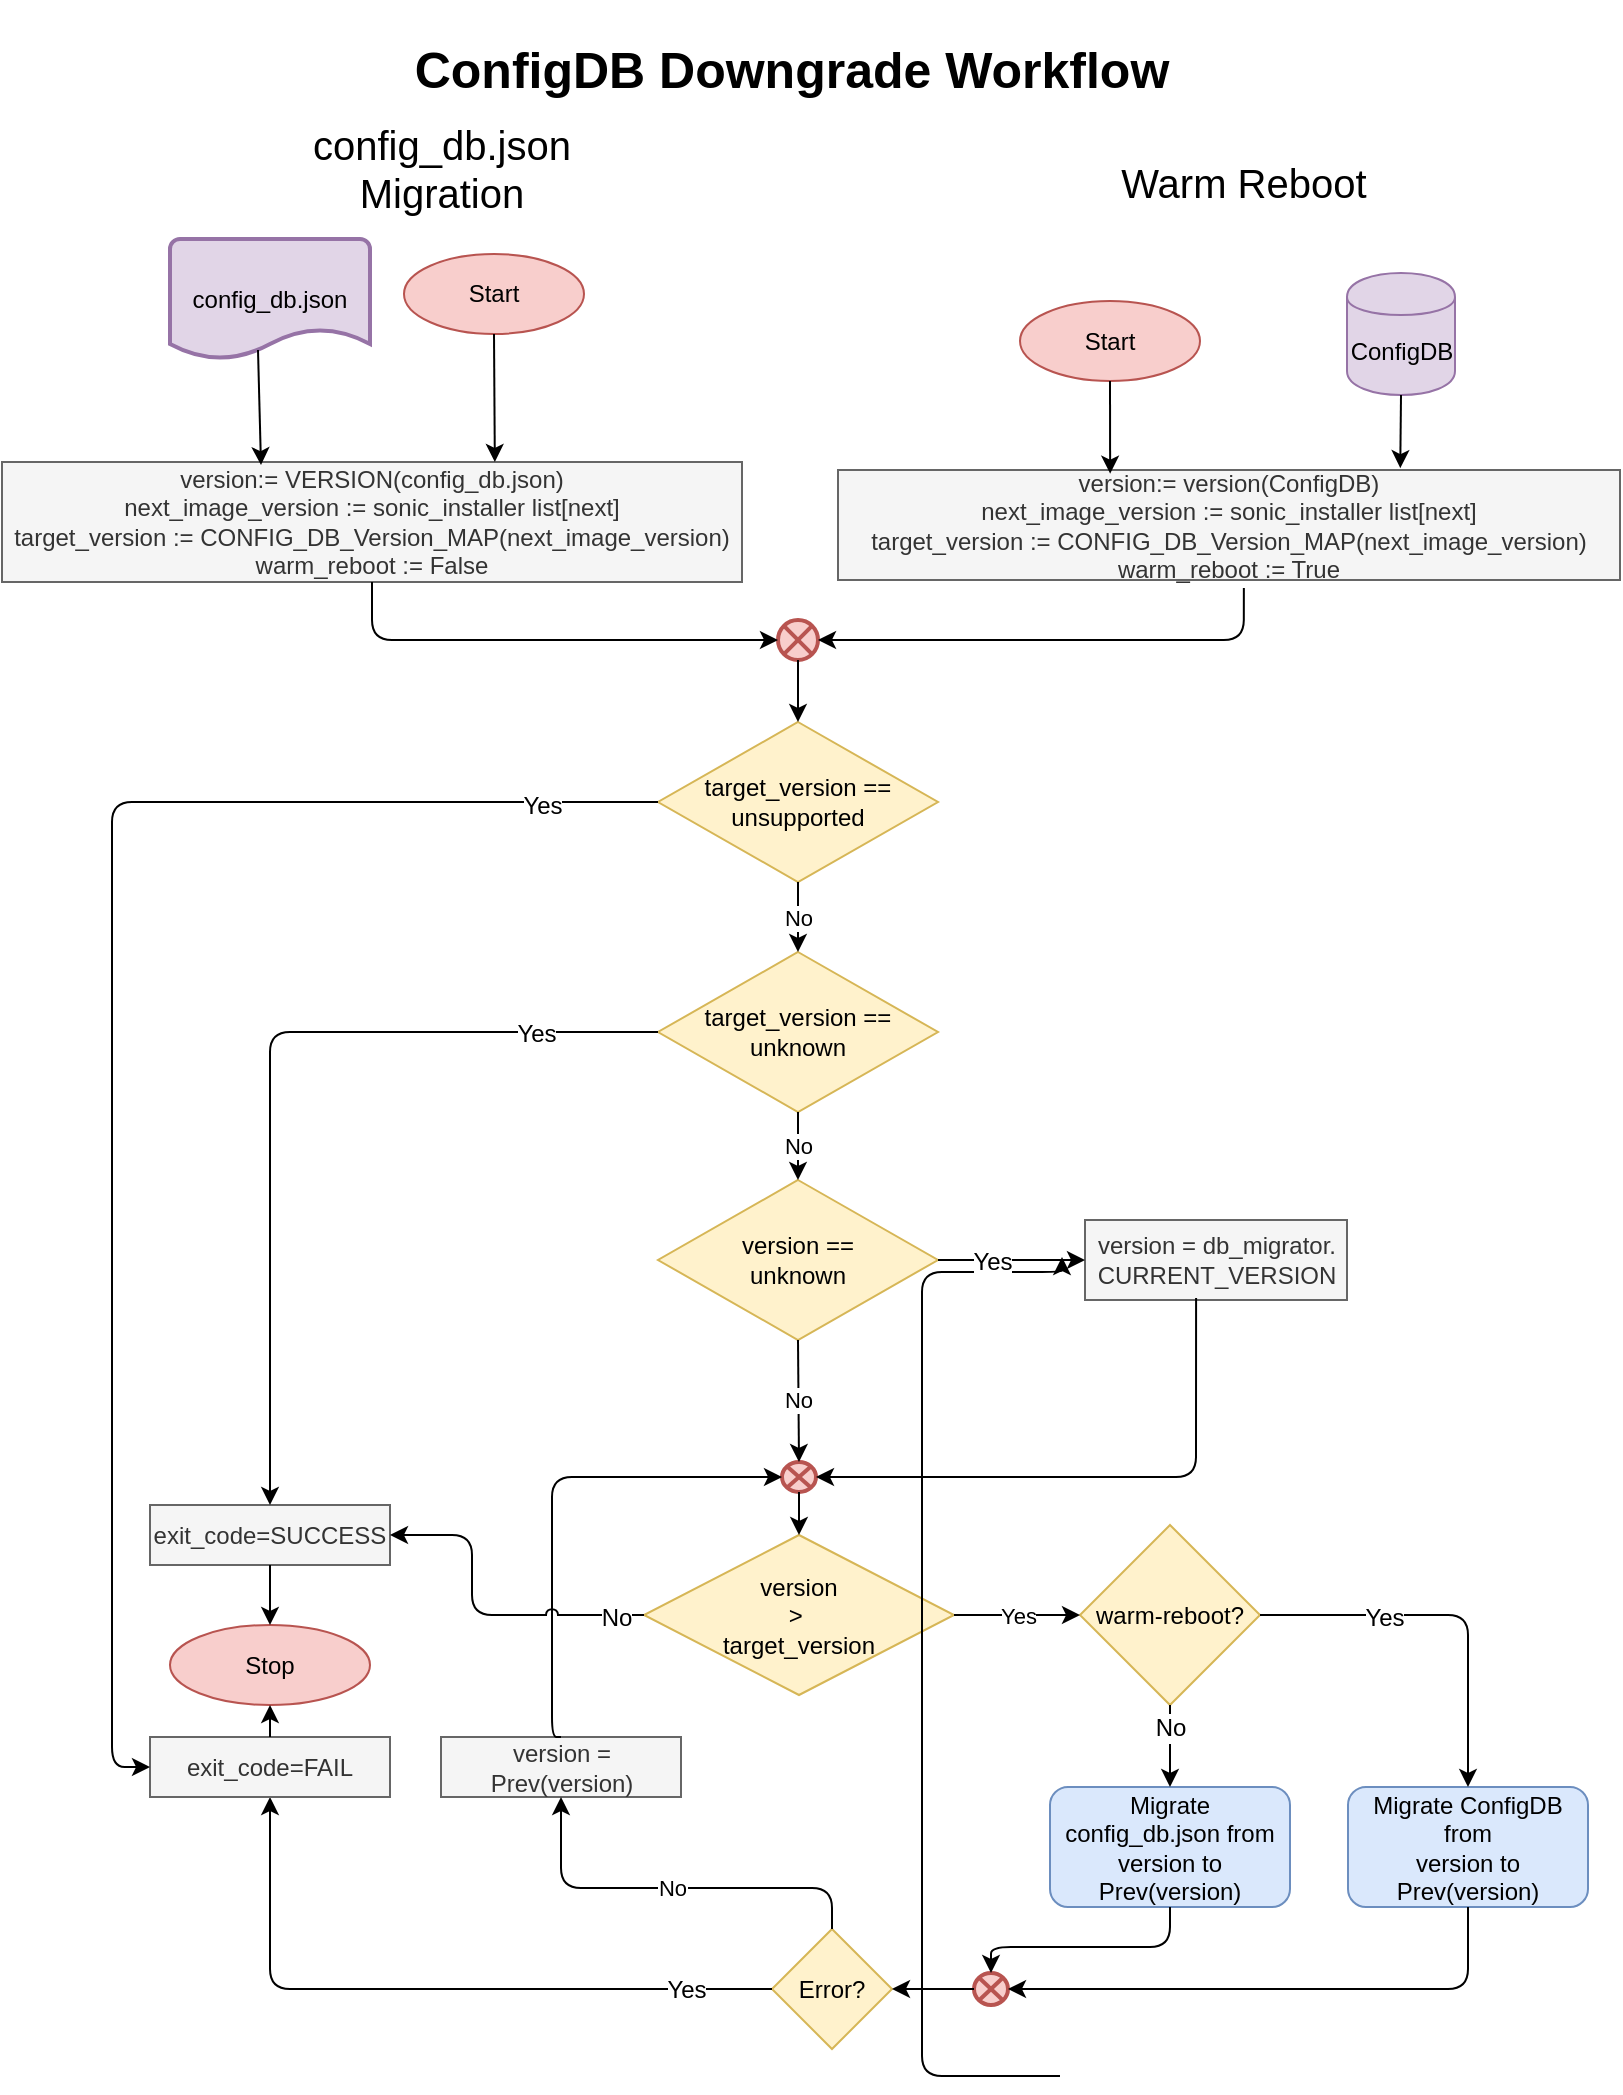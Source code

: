 <mxfile pages="1" version="11.2.5" type="device"><diagram id="z25dVJjlCroCp9S3r4dT" name="Page-1"><mxGraphModel dx="1422" dy="783" grid="1" gridSize="10" guides="1" tooltips="1" connect="1" arrows="1" fold="1" page="1" pageScale="1" pageWidth="850" pageHeight="1100" math="0" shadow="0"><root><mxCell id="0"/><mxCell id="1" parent="0"/><mxCell id="hAdUcqmCMRKOD7Y5Qmrc-1" value="config_db.json" style="strokeWidth=2;html=1;shape=mxgraph.flowchart.document2;whiteSpace=wrap;size=0.25;fillColor=#e1d5e7;strokeColor=#9673a6;" parent="1" vertex="1"><mxGeometry x="89" y="129.5" width="100" height="60" as="geometry"/></mxCell><mxCell id="hAdUcqmCMRKOD7Y5Qmrc-2" value="version&lt;br&gt;&amp;gt;&amp;nbsp;&lt;br&gt;target_version" style="rhombus;whiteSpace=wrap;html=1;fillColor=#fff2cc;strokeColor=#d6b656;" parent="1" vertex="1"><mxGeometry x="326" y="777.5" width="155" height="80" as="geometry"/></mxCell><mxCell id="hAdUcqmCMRKOD7Y5Qmrc-5" value="version:= VERSION(config_db.json)&lt;br&gt;next_image_version := sonic_installer list[next]&lt;br&gt;target_version := CONFIG_DB_Version_MAP(next_image_version)&lt;br&gt;warm_reboot := False" style="rounded=0;whiteSpace=wrap;html=1;fillColor=#f5f5f5;strokeColor=#666666;fontColor=#333333;" parent="1" vertex="1"><mxGeometry x="5" y="241" width="370" height="60" as="geometry"/></mxCell><mxCell id="hAdUcqmCMRKOD7Y5Qmrc-14" value="Migrate config_db.json from&lt;br&gt;version to Prev(version)" style="rounded=1;whiteSpace=wrap;html=1;fillColor=#dae8fc;strokeColor=#6c8ebf;" parent="1" vertex="1"><mxGeometry x="529" y="903.5" width="120" height="60" as="geometry"/></mxCell><mxCell id="hAdUcqmCMRKOD7Y5Qmrc-16" value="version = Prev(version)" style="rounded=0;whiteSpace=wrap;html=1;fillColor=#f5f5f5;strokeColor=#666666;fontColor=#333333;" parent="1" vertex="1"><mxGeometry x="224.5" y="878.5" width="120" height="30" as="geometry"/></mxCell><mxCell id="hAdUcqmCMRKOD7Y5Qmrc-19" value="Stop" style="ellipse;whiteSpace=wrap;html=1;fillColor=#f8cecc;strokeColor=#b85450;" parent="1" vertex="1"><mxGeometry x="89" y="822.5" width="100" height="40" as="geometry"/></mxCell><mxCell id="hAdUcqmCMRKOD7Y5Qmrc-22" value="Start" style="ellipse;whiteSpace=wrap;html=1;fillColor=#f8cecc;strokeColor=#b85450;" parent="1" vertex="1"><mxGeometry x="206" y="137" width="90" height="40" as="geometry"/></mxCell><mxCell id="hAdUcqmCMRKOD7Y5Qmrc-25" value="&lt;font style=&quot;font-size: 25px&quot;&gt;&lt;b&gt;ConfigDB Downgrade Workflow&lt;/b&gt;&lt;/font&gt;" style="text;html=1;strokeColor=none;fillColor=none;align=center;verticalAlign=middle;whiteSpace=wrap;rounded=0;" parent="1" vertex="1"><mxGeometry x="160" y="10" width="480" height="68" as="geometry"/></mxCell><mxCell id="Ena25KfMu-8ZW1SrHO9h-14" value="ConfigDB" style="shape=cylinder;whiteSpace=wrap;html=1;boundedLbl=1;backgroundOutline=1;fillColor=#e1d5e7;strokeColor=#9673a6;" parent="1" vertex="1"><mxGeometry x="677.5" y="146.5" width="54" height="61" as="geometry"/></mxCell><mxCell id="Ena25KfMu-8ZW1SrHO9h-16" value="" style="verticalLabelPosition=bottom;verticalAlign=top;html=1;strokeWidth=2;shape=mxgraph.flowchart.or;fillColor=#f8cecc;strokeColor=#b85450;" parent="1" vertex="1"><mxGeometry x="395" y="741" width="17" height="15" as="geometry"/></mxCell><mxCell id="Ena25KfMu-8ZW1SrHO9h-20" value="version:= version(ConfigDB)&lt;br&gt;next_image_version := sonic_installer list[next]&lt;br&gt;target_version := CONFIG_DB_Version_MAP(next_image_version)&lt;br&gt;warm_reboot := True" style="rounded=0;whiteSpace=wrap;html=1;fillColor=#f5f5f5;strokeColor=#666666;fontColor=#333333;" parent="1" vertex="1"><mxGeometry x="423" y="245" width="391" height="55" as="geometry"/></mxCell><mxCell id="QVkGu1lQxgN8ziikk5qY-71" value="Start" style="ellipse;whiteSpace=wrap;html=1;fillColor=#f8cecc;strokeColor=#b85450;" parent="1" vertex="1"><mxGeometry x="514" y="160.5" width="90" height="40" as="geometry"/></mxCell><mxCell id="QVkGu1lQxgN8ziikk5qY-75" value="" style="edgeStyle=segmentEdgeStyle;endArrow=classic;html=1;exitX=0;exitY=0.5;exitDx=0;exitDy=0;entryX=-0.061;entryY=0.3;entryDx=0;entryDy=0;entryPerimeter=0;" parent="1" target="QVkGu1lQxgN8ziikk5qY-83" edge="1"><mxGeometry width="50" height="50" relative="1" as="geometry"><mxPoint x="534" y="1048" as="sourcePoint"/><mxPoint x="535" y="638.5" as="targetPoint"/><Array as="points"><mxPoint x="465" y="1048"/><mxPoint x="465" y="646"/></Array></mxGeometry></mxCell><mxCell id="QVkGu1lQxgN8ziikk5qY-89" value="&lt;font style=&quot;font-size: 20px&quot;&gt;Warm Reboot&lt;/font&gt;" style="text;html=1;strokeColor=none;fillColor=none;align=center;verticalAlign=middle;whiteSpace=wrap;rounded=0;" parent="1" vertex="1"><mxGeometry x="554.5" y="90.5" width="142" height="20" as="geometry"/></mxCell><mxCell id="QVkGu1lQxgN8ziikk5qY-90" value="&lt;span style=&quot;font-weight: normal&quot;&gt;&lt;font style=&quot;font-size: 20px&quot;&gt;config_db.json Migration&lt;/font&gt;&lt;/span&gt;" style="text;html=1;strokeColor=none;fillColor=none;align=center;verticalAlign=middle;whiteSpace=wrap;rounded=0;fontStyle=1" parent="1" vertex="1"><mxGeometry x="153.5" y="83.5" width="142" height="20" as="geometry"/></mxCell><mxCell id="QVkGu1lQxgN8ziikk5qY-91" value="" style="endArrow=classic;html=1;exitX=0.5;exitY=1;exitDx=0;exitDy=0;entryX=0.666;entryY=0;entryDx=0;entryDy=0;entryPerimeter=0;" parent="1" source="hAdUcqmCMRKOD7Y5Qmrc-22" target="hAdUcqmCMRKOD7Y5Qmrc-5" edge="1"><mxGeometry width="50" height="50" relative="1" as="geometry"><mxPoint x="10" y="867" as="sourcePoint"/><mxPoint x="250.89" y="270.014" as="targetPoint"/></mxGeometry></mxCell><mxCell id="QVkGu1lQxgN8ziikk5qY-92" value="" style="endArrow=classic;html=1;exitX=0.5;exitY=1;exitDx=0;exitDy=0;exitPerimeter=0;entryX=0.5;entryY=0;entryDx=0;entryDy=0;" parent="1" source="Ena25KfMu-8ZW1SrHO9h-16" target="hAdUcqmCMRKOD7Y5Qmrc-2" edge="1"><mxGeometry width="50" height="50" relative="1" as="geometry"><mxPoint x="174.5" y="1126" as="sourcePoint"/><mxPoint x="224.5" y="1076" as="targetPoint"/></mxGeometry></mxCell><mxCell id="QVkGu1lQxgN8ziikk5qY-94" value="" style="endArrow=classic;html=1;exitX=0.44;exitY=0.925;exitDx=0;exitDy=0;entryX=0.35;entryY=0.026;entryDx=0;entryDy=0;entryPerimeter=0;exitPerimeter=0;" parent="1" source="hAdUcqmCMRKOD7Y5Qmrc-1" target="hAdUcqmCMRKOD7Y5Qmrc-5" edge="1"><mxGeometry width="50" height="50" relative="1" as="geometry"><mxPoint x="261" y="187" as="sourcePoint"/><mxPoint x="133.97" y="266.972" as="targetPoint"/></mxGeometry></mxCell><mxCell id="QVkGu1lQxgN8ziikk5qY-95" value="" style="endArrow=classic;html=1;exitX=0.5;exitY=1;exitDx=0;exitDy=0;entryX=0.348;entryY=0.033;entryDx=0;entryDy=0;entryPerimeter=0;" parent="1" source="QVkGu1lQxgN8ziikk5qY-71" target="Ena25KfMu-8ZW1SrHO9h-20" edge="1"><mxGeometry width="50" height="50" relative="1" as="geometry"><mxPoint x="261" y="187" as="sourcePoint"/><mxPoint x="260.89" y="280.014" as="targetPoint"/></mxGeometry></mxCell><mxCell id="QVkGu1lQxgN8ziikk5qY-96" value="" style="endArrow=classic;html=1;exitX=0.5;exitY=1;exitDx=0;exitDy=0;entryX=0.719;entryY=-0.017;entryDx=0;entryDy=0;entryPerimeter=0;" parent="1" source="Ena25KfMu-8ZW1SrHO9h-14" target="Ena25KfMu-8ZW1SrHO9h-20" edge="1"><mxGeometry width="50" height="50" relative="1" as="geometry"><mxPoint x="565" y="194.5" as="sourcePoint"/><mxPoint x="566.068" y="289.98" as="targetPoint"/></mxGeometry></mxCell><mxCell id="13Dj9Y-PcWgo77R-pO07-1" value="Error?" style="rhombus;whiteSpace=wrap;html=1;fillColor=#fff2cc;strokeColor=#d6b656;" parent="1" vertex="1"><mxGeometry x="390" y="974.5" width="60" height="60" as="geometry"/></mxCell><mxCell id="13Dj9Y-PcWgo77R-pO07-2" value="" style="edgeStyle=segmentEdgeStyle;endArrow=classic;html=1;exitX=0;exitY=0.5;exitDx=0;exitDy=0;entryX=0.5;entryY=1;entryDx=0;entryDy=0;" parent="1" source="13Dj9Y-PcWgo77R-pO07-1" target="13Dj9Y-PcWgo77R-pO07-12" edge="1"><mxGeometry width="50" height="50" relative="1" as="geometry"><mxPoint x="268" y="1019.5" as="sourcePoint"/><mxPoint x="217" y="949.5" as="targetPoint"/><Array as="points"><mxPoint x="139" y="1004.5"/></Array></mxGeometry></mxCell><mxCell id="13Dj9Y-PcWgo77R-pO07-3" value="Yes" style="text;html=1;resizable=0;points=[];align=center;verticalAlign=middle;labelBackgroundColor=#ffffff;" parent="13Dj9Y-PcWgo77R-pO07-2" vertex="1" connectable="0"><mxGeometry x="-0.751" relative="1" as="geometry"><mxPoint as="offset"/></mxGeometry></mxCell><mxCell id="13Dj9Y-PcWgo77R-pO07-12" value="exit_code=FAIL" style="rounded=0;whiteSpace=wrap;html=1;fillColor=#f5f5f5;strokeColor=#666666;fontColor=#333333;" parent="1" vertex="1"><mxGeometry x="79" y="878.5" width="120" height="30" as="geometry"/></mxCell><mxCell id="13Dj9Y-PcWgo77R-pO07-13" value="" style="endArrow=classic;html=1;exitX=0.5;exitY=0;exitDx=0;exitDy=0;entryX=0.5;entryY=1;entryDx=0;entryDy=0;" parent="1" source="13Dj9Y-PcWgo77R-pO07-12" target="hAdUcqmCMRKOD7Y5Qmrc-19" edge="1"><mxGeometry width="50" height="50" relative="1" as="geometry"><mxPoint x="224" y="918.5" as="sourcePoint"/><mxPoint x="224.5" y="1148.5" as="targetPoint"/></mxGeometry></mxCell><mxCell id="13Dj9Y-PcWgo77R-pO07-14" value="exit_code=SUCCESS" style="rounded=0;whiteSpace=wrap;html=1;fillColor=#f5f5f5;strokeColor=#666666;fontColor=#333333;" parent="1" vertex="1"><mxGeometry x="79" y="762.5" width="120" height="30" as="geometry"/></mxCell><mxCell id="13Dj9Y-PcWgo77R-pO07-15" value="" style="endArrow=classic;html=1;exitX=0.5;exitY=1;exitDx=0;exitDy=0;entryX=0.5;entryY=0;entryDx=0;entryDy=0;" parent="1" source="13Dj9Y-PcWgo77R-pO07-14" target="hAdUcqmCMRKOD7Y5Qmrc-19" edge="1"><mxGeometry width="50" height="50" relative="1" as="geometry"><mxPoint x="224" y="823.5" as="sourcePoint"/><mxPoint x="214.5" y="1148.5" as="targetPoint"/></mxGeometry></mxCell><mxCell id="13Dj9Y-PcWgo77R-pO07-20" value="target_version ==&lt;br&gt;unknown" style="rhombus;whiteSpace=wrap;html=1;fillColor=#fff2cc;strokeColor=#d6b656;" parent="1" vertex="1"><mxGeometry x="333" y="486" width="140" height="80" as="geometry"/></mxCell><mxCell id="13Dj9Y-PcWgo77R-pO07-22" value="version ==&lt;br&gt;unknown" style="rhombus;whiteSpace=wrap;html=1;fillColor=#fff2cc;strokeColor=#d6b656;" parent="1" vertex="1"><mxGeometry x="333" y="600" width="140" height="80" as="geometry"/></mxCell><mxCell id="13Dj9Y-PcWgo77R-pO07-23" value="No" style="endArrow=classic;html=1;exitX=0.5;exitY=1;exitDx=0;exitDy=0;entryX=0.5;entryY=0;entryDx=0;entryDy=0;entryPerimeter=0;" parent="1" source="13Dj9Y-PcWgo77R-pO07-22" target="Ena25KfMu-8ZW1SrHO9h-16" edge="1"><mxGeometry width="50" height="50" relative="1" as="geometry"><mxPoint x="174" y="1193.5" as="sourcePoint"/><mxPoint x="224" y="1143.5" as="targetPoint"/></mxGeometry></mxCell><mxCell id="13Dj9Y-PcWgo77R-pO07-42" value="version = db_migrator.&lt;br&gt;CURRENT_VERSION" style="rounded=0;whiteSpace=wrap;html=1;fillColor=#f5f5f5;strokeColor=#666666;fontColor=#333333;" parent="1" vertex="1"><mxGeometry x="546.5" y="620" width="131" height="40" as="geometry"/></mxCell><mxCell id="13Dj9Y-PcWgo77R-pO07-46" value="" style="edgeStyle=segmentEdgeStyle;endArrow=classic;html=1;exitX=0.424;exitY=0.975;exitDx=0;exitDy=0;exitPerimeter=0;entryX=1;entryY=0.5;entryDx=0;entryDy=0;entryPerimeter=0;" parent="1" source="13Dj9Y-PcWgo77R-pO07-42" target="Ena25KfMu-8ZW1SrHO9h-16" edge="1"><mxGeometry width="50" height="50" relative="1" as="geometry"><mxPoint x="286" y="761" as="sourcePoint"/><mxPoint x="480" y="723.5" as="targetPoint"/><Array as="points"><mxPoint x="602" y="749"/></Array></mxGeometry></mxCell><mxCell id="D6K5-p97V1naWGEtts57-1" value="target_version ==&lt;br&gt;unsupported" style="rhombus;whiteSpace=wrap;html=1;fillColor=#fff2cc;strokeColor=#d6b656;" parent="1" vertex="1"><mxGeometry x="333" y="371" width="140" height="80" as="geometry"/></mxCell><mxCell id="D6K5-p97V1naWGEtts57-8" value="No" style="endArrow=classic;html=1;exitX=0.5;exitY=1;exitDx=0;exitDy=0;entryX=0.5;entryY=0;entryDx=0;entryDy=0;" parent="1" source="D6K5-p97V1naWGEtts57-1" target="13Dj9Y-PcWgo77R-pO07-20" edge="1"><mxGeometry width="50" height="50" relative="1" as="geometry"><mxPoint x="174" y="1210" as="sourcePoint"/><mxPoint x="224" y="1160" as="targetPoint"/></mxGeometry></mxCell><mxCell id="sgWTxDdPIok8Yp-oH9r5-1" value="warm-reboot?" style="rhombus;whiteSpace=wrap;html=1;fillColor=#fff2cc;strokeColor=#d6b656;" vertex="1" parent="1"><mxGeometry x="544" y="772.5" width="90" height="90" as="geometry"/></mxCell><mxCell id="sgWTxDdPIok8Yp-oH9r5-2" value="Migrate ConfigDB from&lt;br&gt;version to Prev(version)" style="rounded=1;whiteSpace=wrap;html=1;fillColor=#dae8fc;strokeColor=#6c8ebf;" vertex="1" parent="1"><mxGeometry x="678" y="903.5" width="120" height="60" as="geometry"/></mxCell><mxCell id="sgWTxDdPIok8Yp-oH9r5-3" value="Yes" style="endArrow=classic;html=1;exitX=1;exitY=0.5;exitDx=0;exitDy=0;entryX=0;entryY=0.5;entryDx=0;entryDy=0;" edge="1" parent="1" source="hAdUcqmCMRKOD7Y5Qmrc-2" target="sgWTxDdPIok8Yp-oH9r5-1"><mxGeometry width="50" height="50" relative="1" as="geometry"><mxPoint x="174" y="1193.5" as="sourcePoint"/><mxPoint x="224" y="1143.5" as="targetPoint"/></mxGeometry></mxCell><mxCell id="sgWTxDdPIok8Yp-oH9r5-4" value="" style="edgeStyle=segmentEdgeStyle;endArrow=classic;html=1;exitX=1;exitY=0.5;exitDx=0;exitDy=0;entryX=0.5;entryY=0;entryDx=0;entryDy=0;" edge="1" parent="1" source="sgWTxDdPIok8Yp-oH9r5-1" target="sgWTxDdPIok8Yp-oH9r5-2"><mxGeometry width="50" height="50" relative="1" as="geometry"><mxPoint x="748" y="808.5" as="sourcePoint"/><mxPoint x="798" y="758.5" as="targetPoint"/></mxGeometry></mxCell><mxCell id="sgWTxDdPIok8Yp-oH9r5-5" value="Yes" style="text;html=1;resizable=0;points=[];align=center;verticalAlign=middle;labelBackgroundColor=#ffffff;" vertex="1" connectable="0" parent="sgWTxDdPIok8Yp-oH9r5-4"><mxGeometry x="-0.347" y="-1" relative="1" as="geometry"><mxPoint as="offset"/></mxGeometry></mxCell><mxCell id="sgWTxDdPIok8Yp-oH9r5-6" value="" style="endArrow=classic;html=1;exitX=0.5;exitY=1;exitDx=0;exitDy=0;entryX=0.5;entryY=0;entryDx=0;entryDy=0;" edge="1" parent="1" source="sgWTxDdPIok8Yp-oH9r5-1" target="hAdUcqmCMRKOD7Y5Qmrc-14"><mxGeometry width="50" height="50" relative="1" as="geometry"><mxPoint x="174" y="1193.5" as="sourcePoint"/><mxPoint x="224" y="1143.5" as="targetPoint"/></mxGeometry></mxCell><mxCell id="sgWTxDdPIok8Yp-oH9r5-7" value="No" style="text;html=1;resizable=0;points=[];align=center;verticalAlign=middle;labelBackgroundColor=#ffffff;" vertex="1" connectable="0" parent="sgWTxDdPIok8Yp-oH9r5-6"><mxGeometry x="-0.44" relative="1" as="geometry"><mxPoint as="offset"/></mxGeometry></mxCell><mxCell id="sgWTxDdPIok8Yp-oH9r5-8" value="" style="verticalLabelPosition=bottom;verticalAlign=top;html=1;strokeWidth=2;shape=mxgraph.flowchart.or;fillColor=#f8cecc;strokeColor=#b85450;" vertex="1" parent="1"><mxGeometry x="491" y="996.5" width="17" height="16" as="geometry"/></mxCell><mxCell id="sgWTxDdPIok8Yp-oH9r5-9" value="" style="edgeStyle=segmentEdgeStyle;endArrow=classic;html=1;exitX=0.5;exitY=1;exitDx=0;exitDy=0;entryX=0.5;entryY=0;entryDx=0;entryDy=0;entryPerimeter=0;" edge="1" parent="1" source="hAdUcqmCMRKOD7Y5Qmrc-14" target="sgWTxDdPIok8Yp-oH9r5-8"><mxGeometry width="50" height="50" relative="1" as="geometry"><mxPoint x="174" y="1193.5" as="sourcePoint"/><mxPoint x="589" y="1043.5" as="targetPoint"/><Array as="points"><mxPoint x="589" y="983.5"/><mxPoint x="500" y="983.5"/></Array></mxGeometry></mxCell><mxCell id="sgWTxDdPIok8Yp-oH9r5-10" value="" style="edgeStyle=segmentEdgeStyle;endArrow=classic;html=1;exitX=0.5;exitY=1;exitDx=0;exitDy=0;entryX=1;entryY=0.5;entryDx=0;entryDy=0;entryPerimeter=0;" edge="1" parent="1" source="sgWTxDdPIok8Yp-oH9r5-2" target="sgWTxDdPIok8Yp-oH9r5-8"><mxGeometry width="50" height="50" relative="1" as="geometry"><mxPoint x="174" y="1193.5" as="sourcePoint"/><mxPoint x="224" y="1143.5" as="targetPoint"/><Array as="points"><mxPoint x="738" y="1004.5"/></Array></mxGeometry></mxCell><mxCell id="sgWTxDdPIok8Yp-oH9r5-11" value="" style="endArrow=classic;html=1;exitX=0;exitY=0.5;exitDx=0;exitDy=0;exitPerimeter=0;entryX=1;entryY=0.5;entryDx=0;entryDy=0;" edge="1" parent="1" source="sgWTxDdPIok8Yp-oH9r5-8" target="13Dj9Y-PcWgo77R-pO07-1"><mxGeometry width="50" height="50" relative="1" as="geometry"><mxPoint x="174" y="1193.5" as="sourcePoint"/><mxPoint x="224" y="1143.5" as="targetPoint"/></mxGeometry></mxCell><mxCell id="sgWTxDdPIok8Yp-oH9r5-13" value="" style="verticalLabelPosition=bottom;verticalAlign=top;html=1;strokeWidth=2;shape=mxgraph.flowchart.or;fillColor=#f8cecc;strokeColor=#b85450;" vertex="1" parent="1"><mxGeometry x="393" y="320" width="20" height="20" as="geometry"/></mxCell><mxCell id="sgWTxDdPIok8Yp-oH9r5-14" value="" style="edgeStyle=segmentEdgeStyle;endArrow=classic;html=1;exitX=0.5;exitY=1;exitDx=0;exitDy=0;entryX=0;entryY=0.5;entryDx=0;entryDy=0;entryPerimeter=0;" edge="1" parent="1" source="hAdUcqmCMRKOD7Y5Qmrc-5" target="sgWTxDdPIok8Yp-oH9r5-13"><mxGeometry width="50" height="50" relative="1" as="geometry"><mxPoint x="10" y="1210" as="sourcePoint"/><mxPoint x="300" y="390" as="targetPoint"/><Array as="points"><mxPoint x="190" y="330"/></Array></mxGeometry></mxCell><mxCell id="sgWTxDdPIok8Yp-oH9r5-15" value="" style="edgeStyle=segmentEdgeStyle;endArrow=classic;html=1;exitX=0.519;exitY=1.073;exitDx=0;exitDy=0;exitPerimeter=0;entryX=1;entryY=0.5;entryDx=0;entryDy=0;entryPerimeter=0;" edge="1" parent="1" source="Ena25KfMu-8ZW1SrHO9h-20" target="sgWTxDdPIok8Yp-oH9r5-13"><mxGeometry width="50" height="50" relative="1" as="geometry"><mxPoint x="251" y="435" as="sourcePoint"/><mxPoint x="301" y="385" as="targetPoint"/><Array as="points"><mxPoint x="626" y="330"/></Array></mxGeometry></mxCell><mxCell id="sgWTxDdPIok8Yp-oH9r5-16" value="" style="endArrow=classic;html=1;entryX=0.5;entryY=0;entryDx=0;entryDy=0;exitX=0.5;exitY=1;exitDx=0;exitDy=0;exitPerimeter=0;" edge="1" parent="1" source="sgWTxDdPIok8Yp-oH9r5-13" target="D6K5-p97V1naWGEtts57-1"><mxGeometry width="50" height="50" relative="1" as="geometry"><mxPoint x="10" y="1210" as="sourcePoint"/><mxPoint x="60" y="1160" as="targetPoint"/></mxGeometry></mxCell><mxCell id="sgWTxDdPIok8Yp-oH9r5-20" value="" style="endArrow=classic;html=1;exitX=1;exitY=0.5;exitDx=0;exitDy=0;entryX=0;entryY=0.5;entryDx=0;entryDy=0;" edge="1" parent="1" source="13Dj9Y-PcWgo77R-pO07-22" target="13Dj9Y-PcWgo77R-pO07-42"><mxGeometry width="50" height="50" relative="1" as="geometry"><mxPoint x="500" y="633.5" as="sourcePoint"/><mxPoint x="560" y="583.5" as="targetPoint"/></mxGeometry></mxCell><mxCell id="sgWTxDdPIok8Yp-oH9r5-21" value="Yes" style="text;html=1;resizable=0;points=[];align=center;verticalAlign=middle;labelBackgroundColor=#ffffff;" vertex="1" connectable="0" parent="sgWTxDdPIok8Yp-oH9r5-20"><mxGeometry x="-0.278" y="-1" relative="1" as="geometry"><mxPoint as="offset"/></mxGeometry></mxCell><mxCell id="sgWTxDdPIok8Yp-oH9r5-23" value="No" style="edgeStyle=segmentEdgeStyle;endArrow=classic;html=1;exitX=0.5;exitY=0;exitDx=0;exitDy=0;entryX=0.5;entryY=1;entryDx=0;entryDy=0;" edge="1" parent="1" source="13Dj9Y-PcWgo77R-pO07-1" target="hAdUcqmCMRKOD7Y5Qmrc-16"><mxGeometry width="50" height="50" relative="1" as="geometry"><mxPoint x="10" y="1103.5" as="sourcePoint"/><mxPoint x="60" y="1053.5" as="targetPoint"/><Array as="points"><mxPoint x="420" y="954"/><mxPoint x="285" y="954"/></Array></mxGeometry></mxCell><mxCell id="sgWTxDdPIok8Yp-oH9r5-25" value="" style="edgeStyle=segmentEdgeStyle;endArrow=classic;html=1;entryX=0;entryY=0.5;entryDx=0;entryDy=0;entryPerimeter=0;exitX=0.5;exitY=0;exitDx=0;exitDy=0;" edge="1" parent="1" source="hAdUcqmCMRKOD7Y5Qmrc-16" target="Ena25KfMu-8ZW1SrHO9h-16"><mxGeometry width="50" height="50" relative="1" as="geometry"><mxPoint x="10" y="1103.5" as="sourcePoint"/><mxPoint x="60" y="1053.5" as="targetPoint"/><Array as="points"><mxPoint x="280" y="879"/><mxPoint x="280" y="749"/></Array></mxGeometry></mxCell><mxCell id="sgWTxDdPIok8Yp-oH9r5-27" value="" style="edgeStyle=segmentEdgeStyle;endArrow=classic;html=1;entryX=1;entryY=0.5;entryDx=0;entryDy=0;exitX=0;exitY=0.5;exitDx=0;exitDy=0;jumpStyle=arc;" edge="1" parent="1" source="hAdUcqmCMRKOD7Y5Qmrc-2" target="13Dj9Y-PcWgo77R-pO07-14"><mxGeometry width="50" height="50" relative="1" as="geometry"><mxPoint x="10" y="1110" as="sourcePoint"/><mxPoint x="60" y="1060" as="targetPoint"/><Array as="points"><mxPoint x="240" y="818"/><mxPoint x="240" y="778"/></Array></mxGeometry></mxCell><mxCell id="sgWTxDdPIok8Yp-oH9r5-28" value="No" style="text;html=1;resizable=0;points=[];align=center;verticalAlign=middle;labelBackgroundColor=#ffffff;" vertex="1" connectable="0" parent="sgWTxDdPIok8Yp-oH9r5-27"><mxGeometry x="-0.826" y="1" relative="1" as="geometry"><mxPoint as="offset"/></mxGeometry></mxCell><mxCell id="sgWTxDdPIok8Yp-oH9r5-31" value="" style="edgeStyle=segmentEdgeStyle;endArrow=classic;html=1;exitX=0;exitY=0.5;exitDx=0;exitDy=0;entryX=0.5;entryY=0;entryDx=0;entryDy=0;" edge="1" parent="1" source="13Dj9Y-PcWgo77R-pO07-20" target="13Dj9Y-PcWgo77R-pO07-14"><mxGeometry width="50" height="50" relative="1" as="geometry"><mxPoint x="10" y="1110" as="sourcePoint"/><mxPoint x="60" y="1060" as="targetPoint"/></mxGeometry></mxCell><mxCell id="sgWTxDdPIok8Yp-oH9r5-32" value="Yes" style="text;html=1;resizable=0;points=[];align=center;verticalAlign=middle;labelBackgroundColor=#ffffff;" vertex="1" connectable="0" parent="sgWTxDdPIok8Yp-oH9r5-31"><mxGeometry x="-0.714" y="1" relative="1" as="geometry"><mxPoint as="offset"/></mxGeometry></mxCell><mxCell id="sgWTxDdPIok8Yp-oH9r5-33" value="No" style="endArrow=classic;html=1;exitX=0.5;exitY=1;exitDx=0;exitDy=0;entryX=0.5;entryY=0;entryDx=0;entryDy=0;" edge="1" parent="1" source="13Dj9Y-PcWgo77R-pO07-20" target="13Dj9Y-PcWgo77R-pO07-22"><mxGeometry width="50" height="50" relative="1" as="geometry"><mxPoint x="10" y="1110" as="sourcePoint"/><mxPoint x="60" y="1060" as="targetPoint"/></mxGeometry></mxCell><mxCell id="sgWTxDdPIok8Yp-oH9r5-34" value="" style="edgeStyle=segmentEdgeStyle;endArrow=classic;html=1;entryX=0;entryY=0.5;entryDx=0;entryDy=0;exitX=0;exitY=0.5;exitDx=0;exitDy=0;" edge="1" parent="1" source="D6K5-p97V1naWGEtts57-1" target="13Dj9Y-PcWgo77R-pO07-12"><mxGeometry width="50" height="50" relative="1" as="geometry"><mxPoint x="10" y="1110" as="sourcePoint"/><mxPoint x="60" y="1060" as="targetPoint"/><Array as="points"><mxPoint x="60" y="411"/><mxPoint x="60" y="894"/></Array></mxGeometry></mxCell><mxCell id="sgWTxDdPIok8Yp-oH9r5-35" value="Yes" style="text;html=1;resizable=0;points=[];align=center;verticalAlign=middle;labelBackgroundColor=#ffffff;" vertex="1" connectable="0" parent="sgWTxDdPIok8Yp-oH9r5-34"><mxGeometry x="-0.849" y="2" relative="1" as="geometry"><mxPoint as="offset"/></mxGeometry></mxCell></root></mxGraphModel></diagram></mxfile>